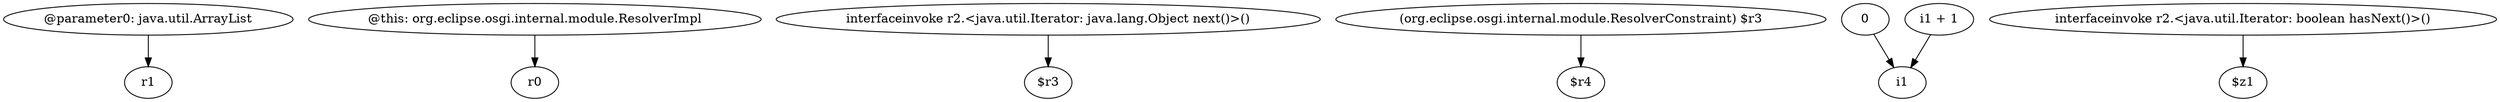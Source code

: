 digraph g {
0[label="@parameter0: java.util.ArrayList"]
1[label="r1"]
0->1[label=""]
2[label="@this: org.eclipse.osgi.internal.module.ResolverImpl"]
3[label="r0"]
2->3[label=""]
4[label="interfaceinvoke r2.<java.util.Iterator: java.lang.Object next()>()"]
5[label="$r3"]
4->5[label=""]
6[label="(org.eclipse.osgi.internal.module.ResolverConstraint) $r3"]
7[label="$r4"]
6->7[label=""]
8[label="0"]
9[label="i1"]
8->9[label=""]
10[label="i1 + 1"]
10->9[label=""]
11[label="interfaceinvoke r2.<java.util.Iterator: boolean hasNext()>()"]
12[label="$z1"]
11->12[label=""]
}